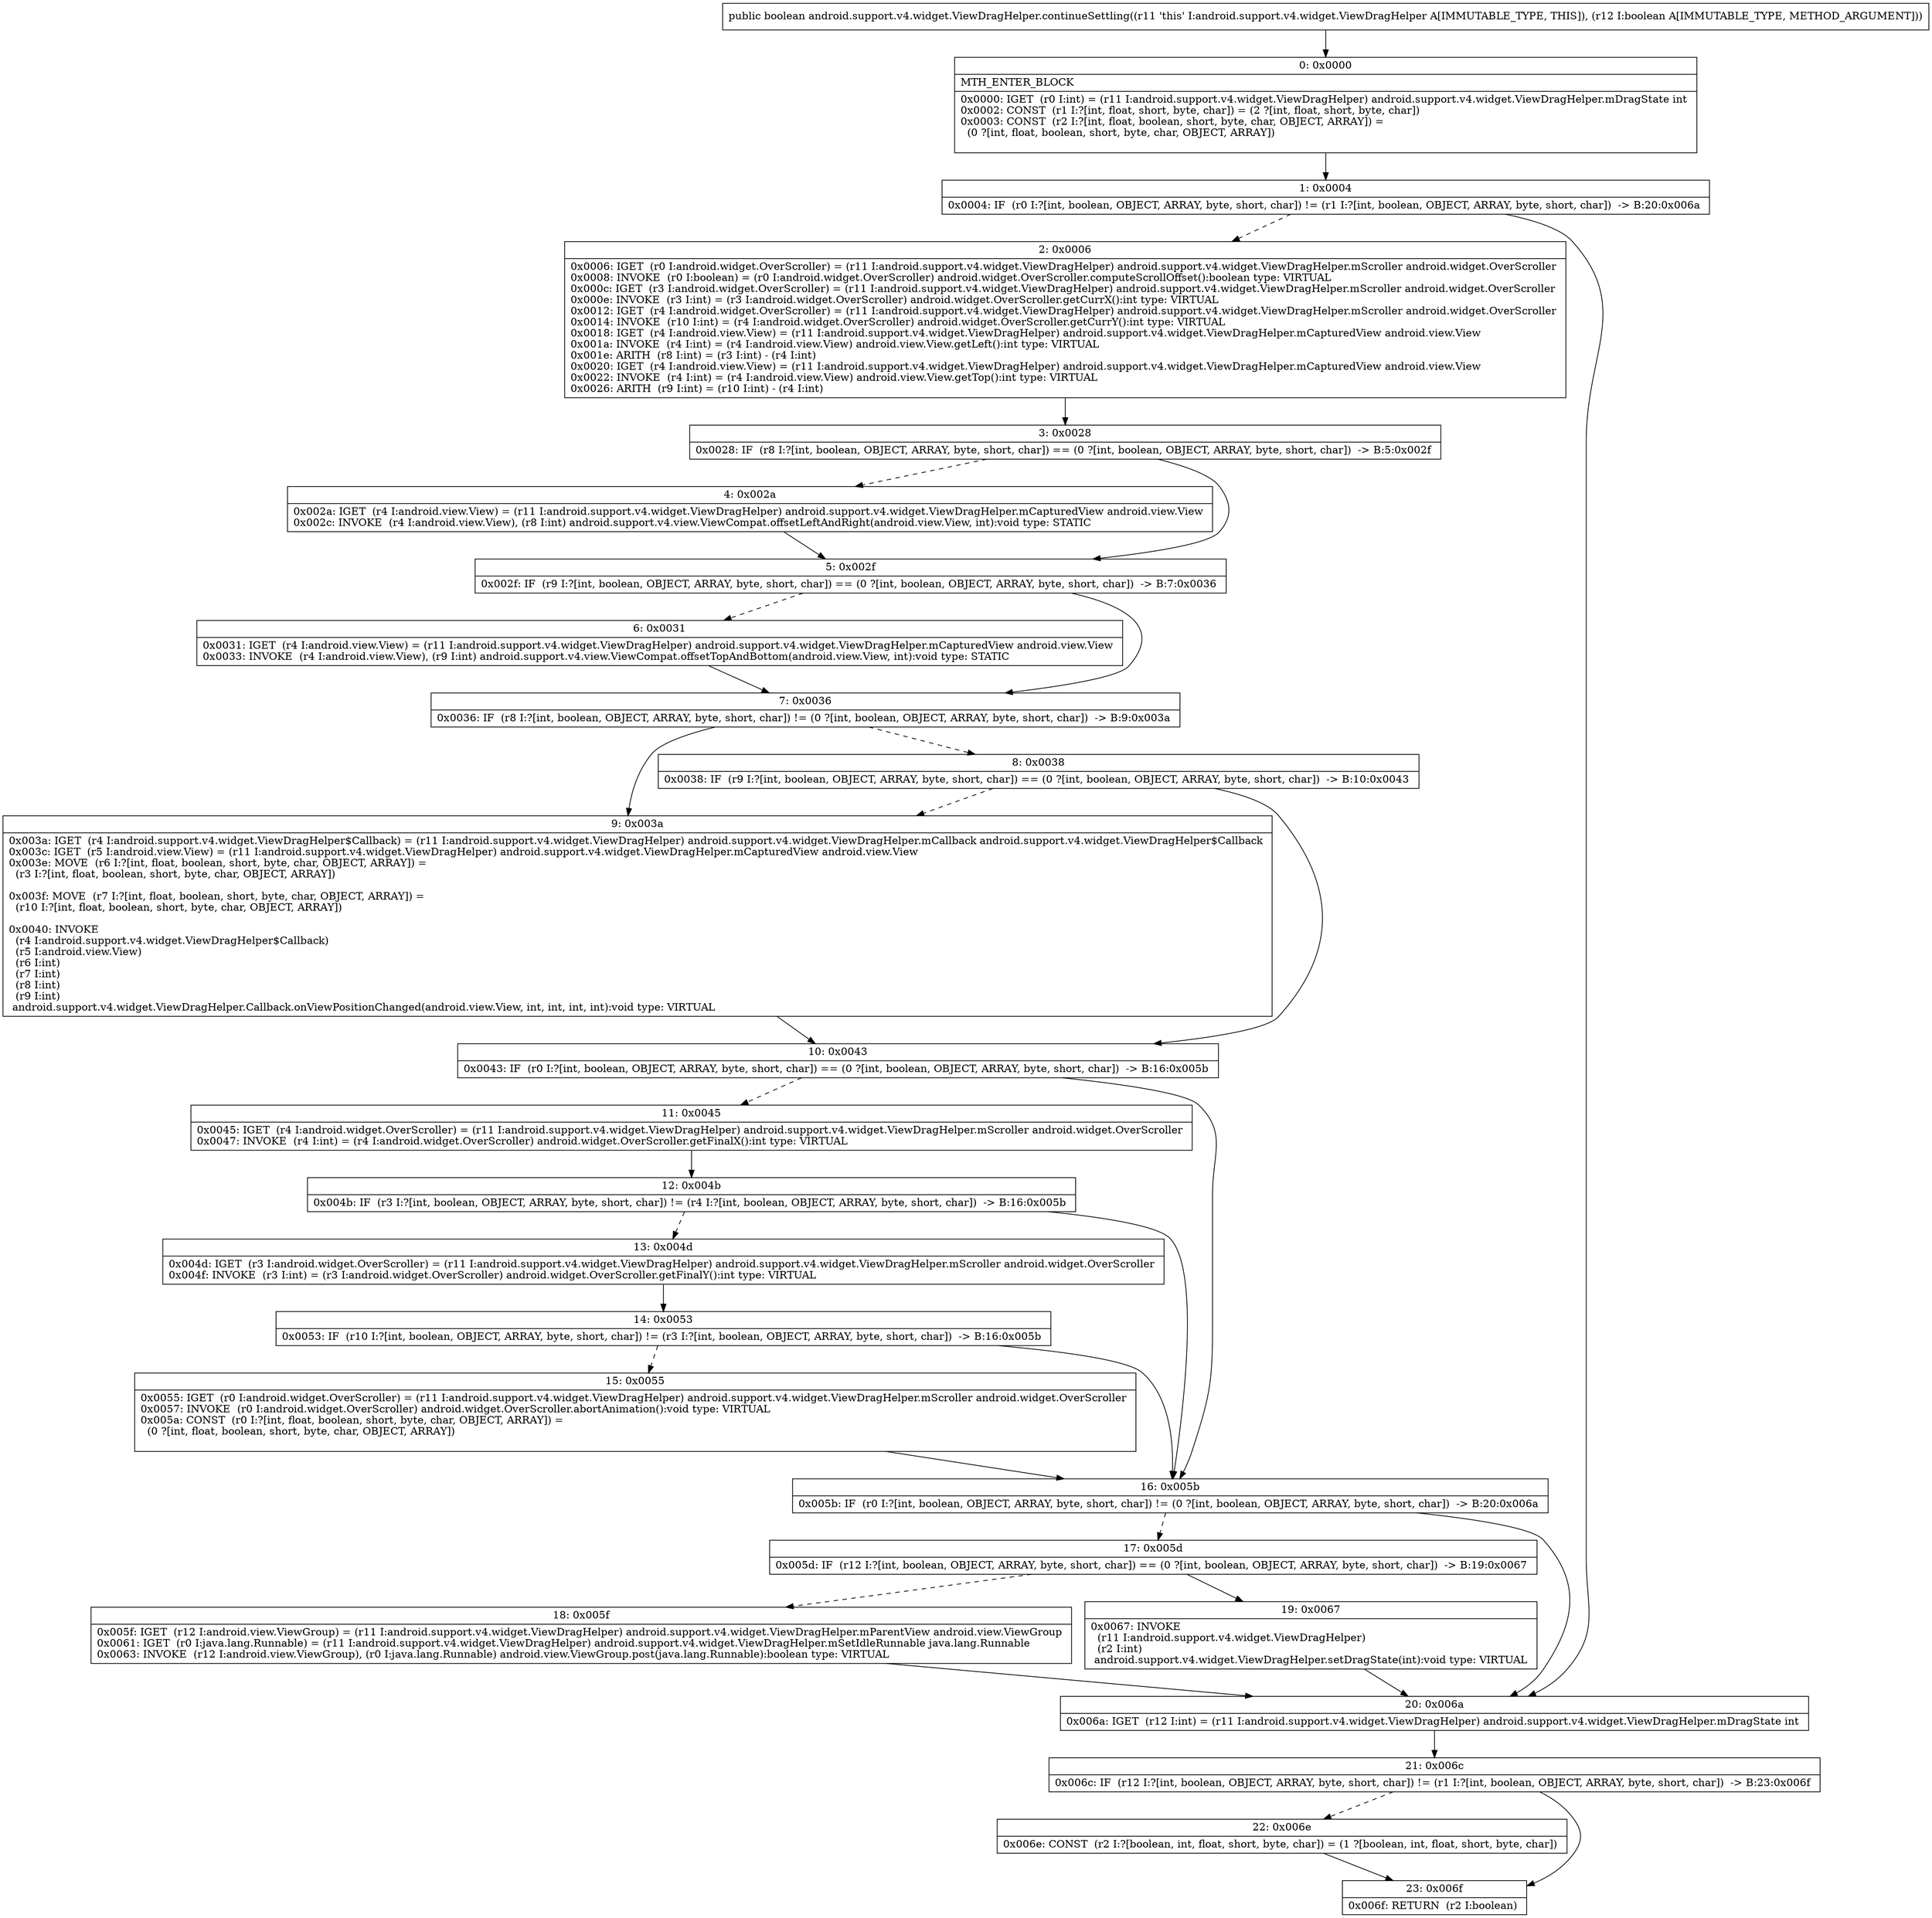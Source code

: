 digraph "CFG forandroid.support.v4.widget.ViewDragHelper.continueSettling(Z)Z" {
Node_0 [shape=record,label="{0\:\ 0x0000|MTH_ENTER_BLOCK\l|0x0000: IGET  (r0 I:int) = (r11 I:android.support.v4.widget.ViewDragHelper) android.support.v4.widget.ViewDragHelper.mDragState int \l0x0002: CONST  (r1 I:?[int, float, short, byte, char]) = (2 ?[int, float, short, byte, char]) \l0x0003: CONST  (r2 I:?[int, float, boolean, short, byte, char, OBJECT, ARRAY]) = \l  (0 ?[int, float, boolean, short, byte, char, OBJECT, ARRAY])\l \l}"];
Node_1 [shape=record,label="{1\:\ 0x0004|0x0004: IF  (r0 I:?[int, boolean, OBJECT, ARRAY, byte, short, char]) != (r1 I:?[int, boolean, OBJECT, ARRAY, byte, short, char])  \-\> B:20:0x006a \l}"];
Node_2 [shape=record,label="{2\:\ 0x0006|0x0006: IGET  (r0 I:android.widget.OverScroller) = (r11 I:android.support.v4.widget.ViewDragHelper) android.support.v4.widget.ViewDragHelper.mScroller android.widget.OverScroller \l0x0008: INVOKE  (r0 I:boolean) = (r0 I:android.widget.OverScroller) android.widget.OverScroller.computeScrollOffset():boolean type: VIRTUAL \l0x000c: IGET  (r3 I:android.widget.OverScroller) = (r11 I:android.support.v4.widget.ViewDragHelper) android.support.v4.widget.ViewDragHelper.mScroller android.widget.OverScroller \l0x000e: INVOKE  (r3 I:int) = (r3 I:android.widget.OverScroller) android.widget.OverScroller.getCurrX():int type: VIRTUAL \l0x0012: IGET  (r4 I:android.widget.OverScroller) = (r11 I:android.support.v4.widget.ViewDragHelper) android.support.v4.widget.ViewDragHelper.mScroller android.widget.OverScroller \l0x0014: INVOKE  (r10 I:int) = (r4 I:android.widget.OverScroller) android.widget.OverScroller.getCurrY():int type: VIRTUAL \l0x0018: IGET  (r4 I:android.view.View) = (r11 I:android.support.v4.widget.ViewDragHelper) android.support.v4.widget.ViewDragHelper.mCapturedView android.view.View \l0x001a: INVOKE  (r4 I:int) = (r4 I:android.view.View) android.view.View.getLeft():int type: VIRTUAL \l0x001e: ARITH  (r8 I:int) = (r3 I:int) \- (r4 I:int) \l0x0020: IGET  (r4 I:android.view.View) = (r11 I:android.support.v4.widget.ViewDragHelper) android.support.v4.widget.ViewDragHelper.mCapturedView android.view.View \l0x0022: INVOKE  (r4 I:int) = (r4 I:android.view.View) android.view.View.getTop():int type: VIRTUAL \l0x0026: ARITH  (r9 I:int) = (r10 I:int) \- (r4 I:int) \l}"];
Node_3 [shape=record,label="{3\:\ 0x0028|0x0028: IF  (r8 I:?[int, boolean, OBJECT, ARRAY, byte, short, char]) == (0 ?[int, boolean, OBJECT, ARRAY, byte, short, char])  \-\> B:5:0x002f \l}"];
Node_4 [shape=record,label="{4\:\ 0x002a|0x002a: IGET  (r4 I:android.view.View) = (r11 I:android.support.v4.widget.ViewDragHelper) android.support.v4.widget.ViewDragHelper.mCapturedView android.view.View \l0x002c: INVOKE  (r4 I:android.view.View), (r8 I:int) android.support.v4.view.ViewCompat.offsetLeftAndRight(android.view.View, int):void type: STATIC \l}"];
Node_5 [shape=record,label="{5\:\ 0x002f|0x002f: IF  (r9 I:?[int, boolean, OBJECT, ARRAY, byte, short, char]) == (0 ?[int, boolean, OBJECT, ARRAY, byte, short, char])  \-\> B:7:0x0036 \l}"];
Node_6 [shape=record,label="{6\:\ 0x0031|0x0031: IGET  (r4 I:android.view.View) = (r11 I:android.support.v4.widget.ViewDragHelper) android.support.v4.widget.ViewDragHelper.mCapturedView android.view.View \l0x0033: INVOKE  (r4 I:android.view.View), (r9 I:int) android.support.v4.view.ViewCompat.offsetTopAndBottom(android.view.View, int):void type: STATIC \l}"];
Node_7 [shape=record,label="{7\:\ 0x0036|0x0036: IF  (r8 I:?[int, boolean, OBJECT, ARRAY, byte, short, char]) != (0 ?[int, boolean, OBJECT, ARRAY, byte, short, char])  \-\> B:9:0x003a \l}"];
Node_8 [shape=record,label="{8\:\ 0x0038|0x0038: IF  (r9 I:?[int, boolean, OBJECT, ARRAY, byte, short, char]) == (0 ?[int, boolean, OBJECT, ARRAY, byte, short, char])  \-\> B:10:0x0043 \l}"];
Node_9 [shape=record,label="{9\:\ 0x003a|0x003a: IGET  (r4 I:android.support.v4.widget.ViewDragHelper$Callback) = (r11 I:android.support.v4.widget.ViewDragHelper) android.support.v4.widget.ViewDragHelper.mCallback android.support.v4.widget.ViewDragHelper$Callback \l0x003c: IGET  (r5 I:android.view.View) = (r11 I:android.support.v4.widget.ViewDragHelper) android.support.v4.widget.ViewDragHelper.mCapturedView android.view.View \l0x003e: MOVE  (r6 I:?[int, float, boolean, short, byte, char, OBJECT, ARRAY]) = \l  (r3 I:?[int, float, boolean, short, byte, char, OBJECT, ARRAY])\l \l0x003f: MOVE  (r7 I:?[int, float, boolean, short, byte, char, OBJECT, ARRAY]) = \l  (r10 I:?[int, float, boolean, short, byte, char, OBJECT, ARRAY])\l \l0x0040: INVOKE  \l  (r4 I:android.support.v4.widget.ViewDragHelper$Callback)\l  (r5 I:android.view.View)\l  (r6 I:int)\l  (r7 I:int)\l  (r8 I:int)\l  (r9 I:int)\l android.support.v4.widget.ViewDragHelper.Callback.onViewPositionChanged(android.view.View, int, int, int, int):void type: VIRTUAL \l}"];
Node_10 [shape=record,label="{10\:\ 0x0043|0x0043: IF  (r0 I:?[int, boolean, OBJECT, ARRAY, byte, short, char]) == (0 ?[int, boolean, OBJECT, ARRAY, byte, short, char])  \-\> B:16:0x005b \l}"];
Node_11 [shape=record,label="{11\:\ 0x0045|0x0045: IGET  (r4 I:android.widget.OverScroller) = (r11 I:android.support.v4.widget.ViewDragHelper) android.support.v4.widget.ViewDragHelper.mScroller android.widget.OverScroller \l0x0047: INVOKE  (r4 I:int) = (r4 I:android.widget.OverScroller) android.widget.OverScroller.getFinalX():int type: VIRTUAL \l}"];
Node_12 [shape=record,label="{12\:\ 0x004b|0x004b: IF  (r3 I:?[int, boolean, OBJECT, ARRAY, byte, short, char]) != (r4 I:?[int, boolean, OBJECT, ARRAY, byte, short, char])  \-\> B:16:0x005b \l}"];
Node_13 [shape=record,label="{13\:\ 0x004d|0x004d: IGET  (r3 I:android.widget.OverScroller) = (r11 I:android.support.v4.widget.ViewDragHelper) android.support.v4.widget.ViewDragHelper.mScroller android.widget.OverScroller \l0x004f: INVOKE  (r3 I:int) = (r3 I:android.widget.OverScroller) android.widget.OverScroller.getFinalY():int type: VIRTUAL \l}"];
Node_14 [shape=record,label="{14\:\ 0x0053|0x0053: IF  (r10 I:?[int, boolean, OBJECT, ARRAY, byte, short, char]) != (r3 I:?[int, boolean, OBJECT, ARRAY, byte, short, char])  \-\> B:16:0x005b \l}"];
Node_15 [shape=record,label="{15\:\ 0x0055|0x0055: IGET  (r0 I:android.widget.OverScroller) = (r11 I:android.support.v4.widget.ViewDragHelper) android.support.v4.widget.ViewDragHelper.mScroller android.widget.OverScroller \l0x0057: INVOKE  (r0 I:android.widget.OverScroller) android.widget.OverScroller.abortAnimation():void type: VIRTUAL \l0x005a: CONST  (r0 I:?[int, float, boolean, short, byte, char, OBJECT, ARRAY]) = \l  (0 ?[int, float, boolean, short, byte, char, OBJECT, ARRAY])\l \l}"];
Node_16 [shape=record,label="{16\:\ 0x005b|0x005b: IF  (r0 I:?[int, boolean, OBJECT, ARRAY, byte, short, char]) != (0 ?[int, boolean, OBJECT, ARRAY, byte, short, char])  \-\> B:20:0x006a \l}"];
Node_17 [shape=record,label="{17\:\ 0x005d|0x005d: IF  (r12 I:?[int, boolean, OBJECT, ARRAY, byte, short, char]) == (0 ?[int, boolean, OBJECT, ARRAY, byte, short, char])  \-\> B:19:0x0067 \l}"];
Node_18 [shape=record,label="{18\:\ 0x005f|0x005f: IGET  (r12 I:android.view.ViewGroup) = (r11 I:android.support.v4.widget.ViewDragHelper) android.support.v4.widget.ViewDragHelper.mParentView android.view.ViewGroup \l0x0061: IGET  (r0 I:java.lang.Runnable) = (r11 I:android.support.v4.widget.ViewDragHelper) android.support.v4.widget.ViewDragHelper.mSetIdleRunnable java.lang.Runnable \l0x0063: INVOKE  (r12 I:android.view.ViewGroup), (r0 I:java.lang.Runnable) android.view.ViewGroup.post(java.lang.Runnable):boolean type: VIRTUAL \l}"];
Node_19 [shape=record,label="{19\:\ 0x0067|0x0067: INVOKE  \l  (r11 I:android.support.v4.widget.ViewDragHelper)\l  (r2 I:int)\l android.support.v4.widget.ViewDragHelper.setDragState(int):void type: VIRTUAL \l}"];
Node_20 [shape=record,label="{20\:\ 0x006a|0x006a: IGET  (r12 I:int) = (r11 I:android.support.v4.widget.ViewDragHelper) android.support.v4.widget.ViewDragHelper.mDragState int \l}"];
Node_21 [shape=record,label="{21\:\ 0x006c|0x006c: IF  (r12 I:?[int, boolean, OBJECT, ARRAY, byte, short, char]) != (r1 I:?[int, boolean, OBJECT, ARRAY, byte, short, char])  \-\> B:23:0x006f \l}"];
Node_22 [shape=record,label="{22\:\ 0x006e|0x006e: CONST  (r2 I:?[boolean, int, float, short, byte, char]) = (1 ?[boolean, int, float, short, byte, char]) \l}"];
Node_23 [shape=record,label="{23\:\ 0x006f|0x006f: RETURN  (r2 I:boolean) \l}"];
MethodNode[shape=record,label="{public boolean android.support.v4.widget.ViewDragHelper.continueSettling((r11 'this' I:android.support.v4.widget.ViewDragHelper A[IMMUTABLE_TYPE, THIS]), (r12 I:boolean A[IMMUTABLE_TYPE, METHOD_ARGUMENT])) }"];
MethodNode -> Node_0;
Node_0 -> Node_1;
Node_1 -> Node_2[style=dashed];
Node_1 -> Node_20;
Node_2 -> Node_3;
Node_3 -> Node_4[style=dashed];
Node_3 -> Node_5;
Node_4 -> Node_5;
Node_5 -> Node_6[style=dashed];
Node_5 -> Node_7;
Node_6 -> Node_7;
Node_7 -> Node_8[style=dashed];
Node_7 -> Node_9;
Node_8 -> Node_9[style=dashed];
Node_8 -> Node_10;
Node_9 -> Node_10;
Node_10 -> Node_11[style=dashed];
Node_10 -> Node_16;
Node_11 -> Node_12;
Node_12 -> Node_13[style=dashed];
Node_12 -> Node_16;
Node_13 -> Node_14;
Node_14 -> Node_15[style=dashed];
Node_14 -> Node_16;
Node_15 -> Node_16;
Node_16 -> Node_17[style=dashed];
Node_16 -> Node_20;
Node_17 -> Node_18[style=dashed];
Node_17 -> Node_19;
Node_18 -> Node_20;
Node_19 -> Node_20;
Node_20 -> Node_21;
Node_21 -> Node_22[style=dashed];
Node_21 -> Node_23;
Node_22 -> Node_23;
}

